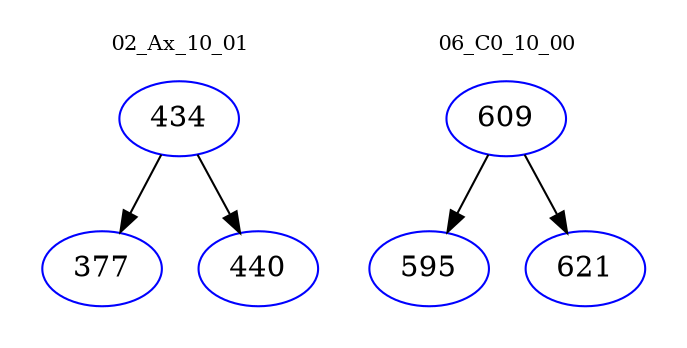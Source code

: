 digraph{
subgraph cluster_0 {
color = white
label = "02_Ax_10_01";
fontsize=10;
T0_434 [label="434", color="blue"]
T0_434 -> T0_377 [color="black"]
T0_377 [label="377", color="blue"]
T0_434 -> T0_440 [color="black"]
T0_440 [label="440", color="blue"]
}
subgraph cluster_1 {
color = white
label = "06_C0_10_00";
fontsize=10;
T1_609 [label="609", color="blue"]
T1_609 -> T1_595 [color="black"]
T1_595 [label="595", color="blue"]
T1_609 -> T1_621 [color="black"]
T1_621 [label="621", color="blue"]
}
}
